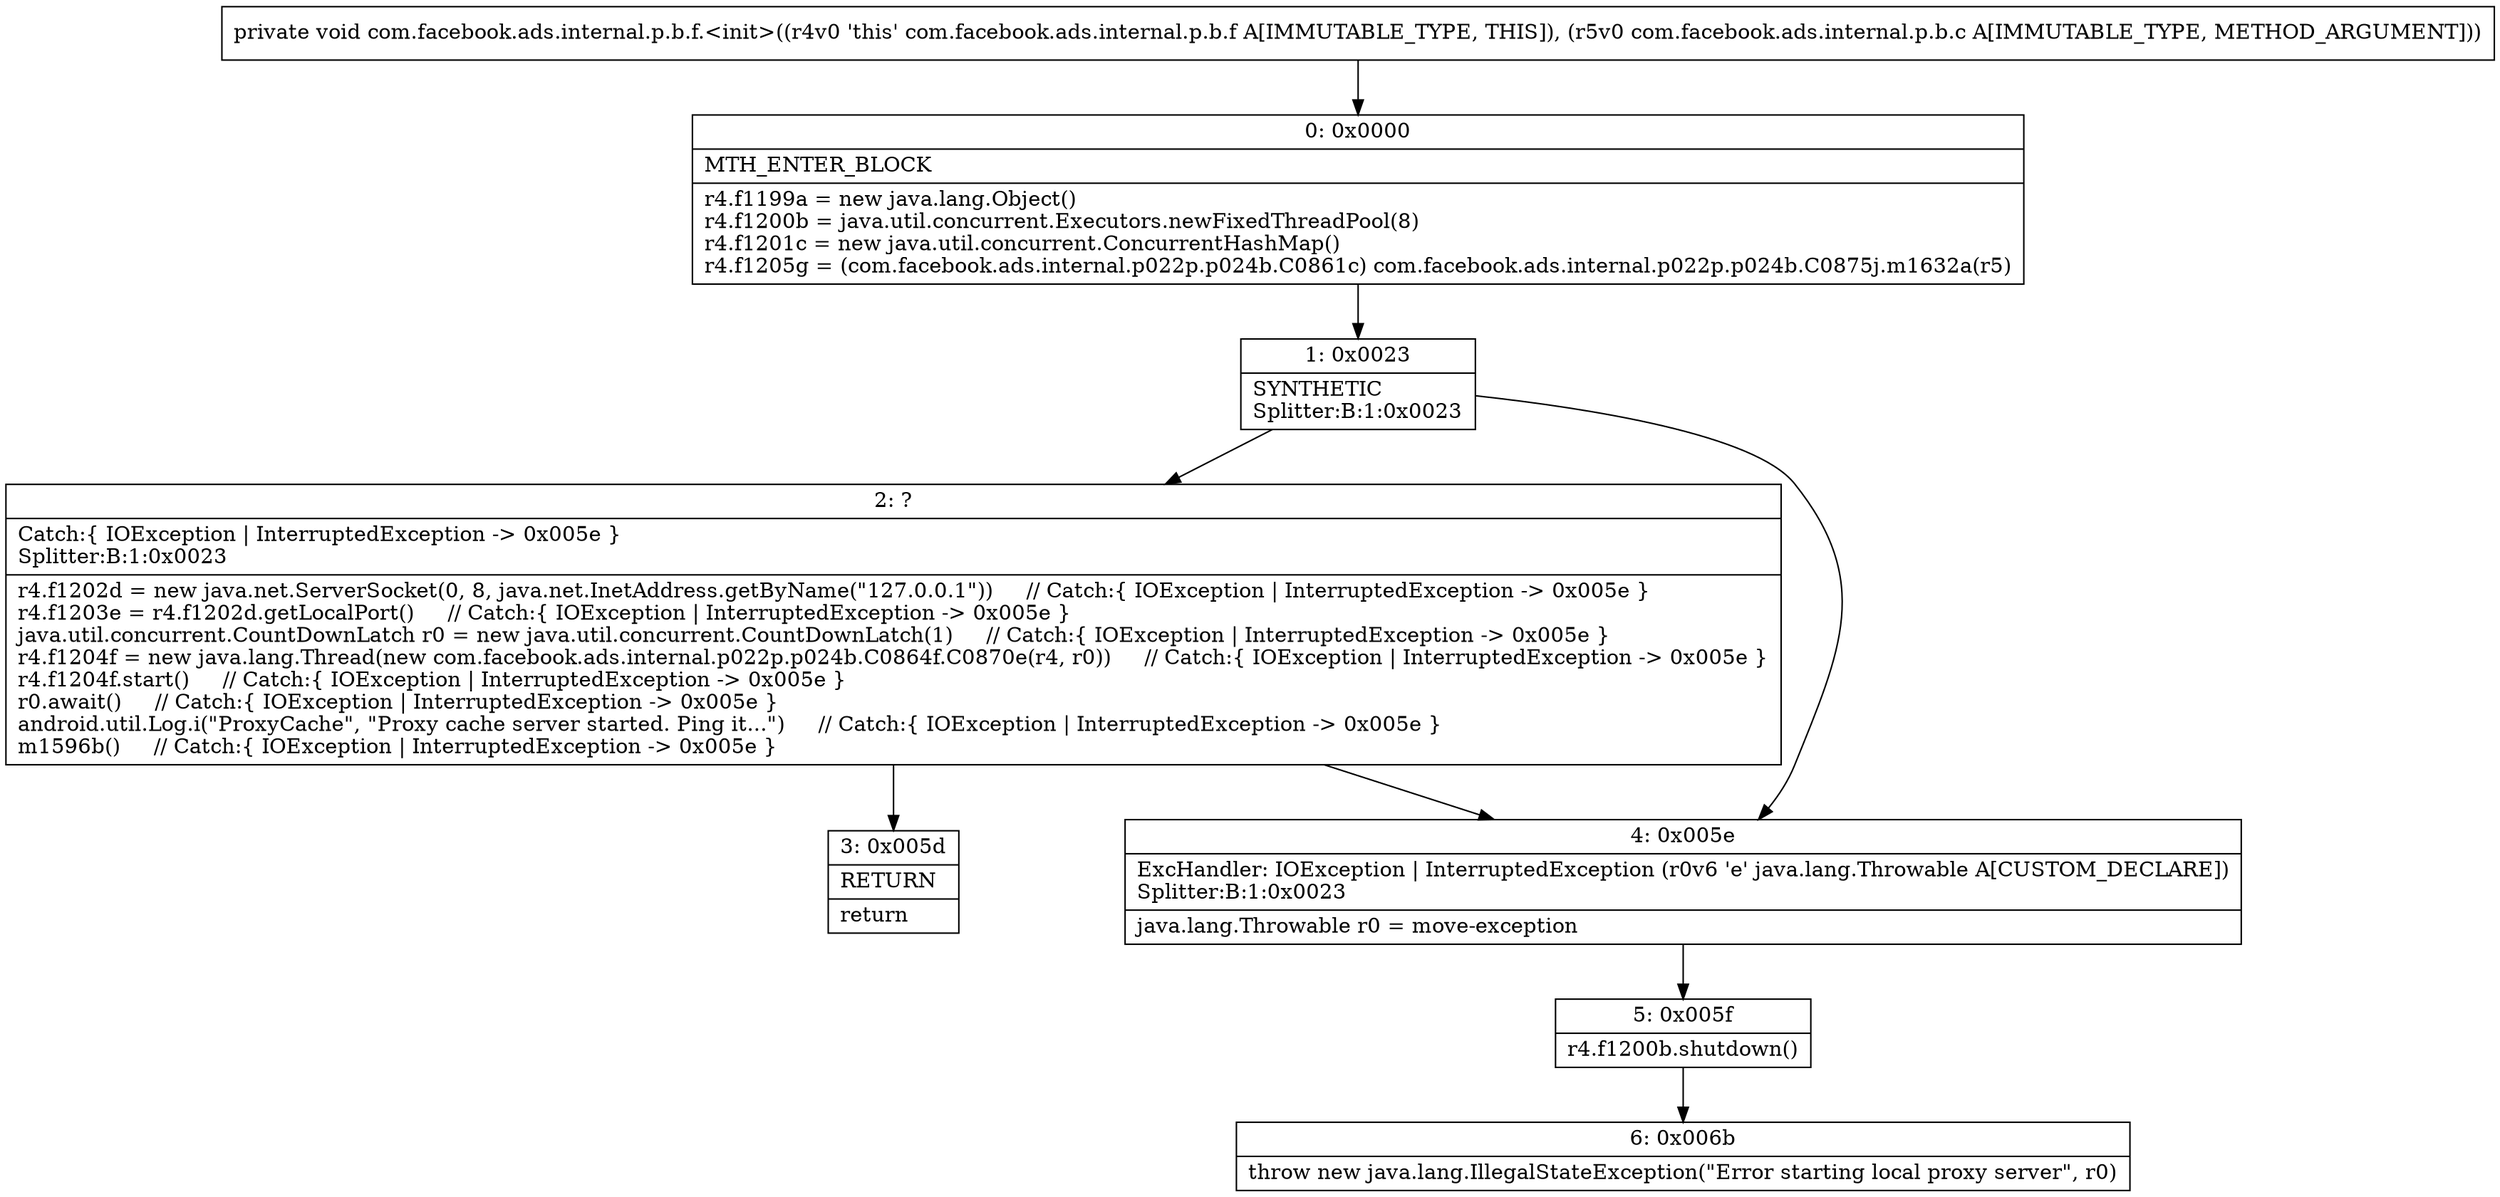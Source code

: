digraph "CFG forcom.facebook.ads.internal.p.b.f.\<init\>(Lcom\/facebook\/ads\/internal\/p\/b\/c;)V" {
Node_0 [shape=record,label="{0\:\ 0x0000|MTH_ENTER_BLOCK\l|r4.f1199a = new java.lang.Object()\lr4.f1200b = java.util.concurrent.Executors.newFixedThreadPool(8)\lr4.f1201c = new java.util.concurrent.ConcurrentHashMap()\lr4.f1205g = (com.facebook.ads.internal.p022p.p024b.C0861c) com.facebook.ads.internal.p022p.p024b.C0875j.m1632a(r5)\l}"];
Node_1 [shape=record,label="{1\:\ 0x0023|SYNTHETIC\lSplitter:B:1:0x0023\l}"];
Node_2 [shape=record,label="{2\:\ ?|Catch:\{ IOException \| InterruptedException \-\> 0x005e \}\lSplitter:B:1:0x0023\l|r4.f1202d = new java.net.ServerSocket(0, 8, java.net.InetAddress.getByName(\"127.0.0.1\"))     \/\/ Catch:\{ IOException \| InterruptedException \-\> 0x005e \}\lr4.f1203e = r4.f1202d.getLocalPort()     \/\/ Catch:\{ IOException \| InterruptedException \-\> 0x005e \}\ljava.util.concurrent.CountDownLatch r0 = new java.util.concurrent.CountDownLatch(1)     \/\/ Catch:\{ IOException \| InterruptedException \-\> 0x005e \}\lr4.f1204f = new java.lang.Thread(new com.facebook.ads.internal.p022p.p024b.C0864f.C0870e(r4, r0))     \/\/ Catch:\{ IOException \| InterruptedException \-\> 0x005e \}\lr4.f1204f.start()     \/\/ Catch:\{ IOException \| InterruptedException \-\> 0x005e \}\lr0.await()     \/\/ Catch:\{ IOException \| InterruptedException \-\> 0x005e \}\landroid.util.Log.i(\"ProxyCache\", \"Proxy cache server started. Ping it...\")     \/\/ Catch:\{ IOException \| InterruptedException \-\> 0x005e \}\lm1596b()     \/\/ Catch:\{ IOException \| InterruptedException \-\> 0x005e \}\l}"];
Node_3 [shape=record,label="{3\:\ 0x005d|RETURN\l|return\l}"];
Node_4 [shape=record,label="{4\:\ 0x005e|ExcHandler: IOException \| InterruptedException (r0v6 'e' java.lang.Throwable A[CUSTOM_DECLARE])\lSplitter:B:1:0x0023\l|java.lang.Throwable r0 = move\-exception\l}"];
Node_5 [shape=record,label="{5\:\ 0x005f|r4.f1200b.shutdown()\l}"];
Node_6 [shape=record,label="{6\:\ 0x006b|throw new java.lang.IllegalStateException(\"Error starting local proxy server\", r0)\l}"];
MethodNode[shape=record,label="{private void com.facebook.ads.internal.p.b.f.\<init\>((r4v0 'this' com.facebook.ads.internal.p.b.f A[IMMUTABLE_TYPE, THIS]), (r5v0 com.facebook.ads.internal.p.b.c A[IMMUTABLE_TYPE, METHOD_ARGUMENT])) }"];
MethodNode -> Node_0;
Node_0 -> Node_1;
Node_1 -> Node_2;
Node_1 -> Node_4;
Node_2 -> Node_3;
Node_2 -> Node_4;
Node_4 -> Node_5;
Node_5 -> Node_6;
}

